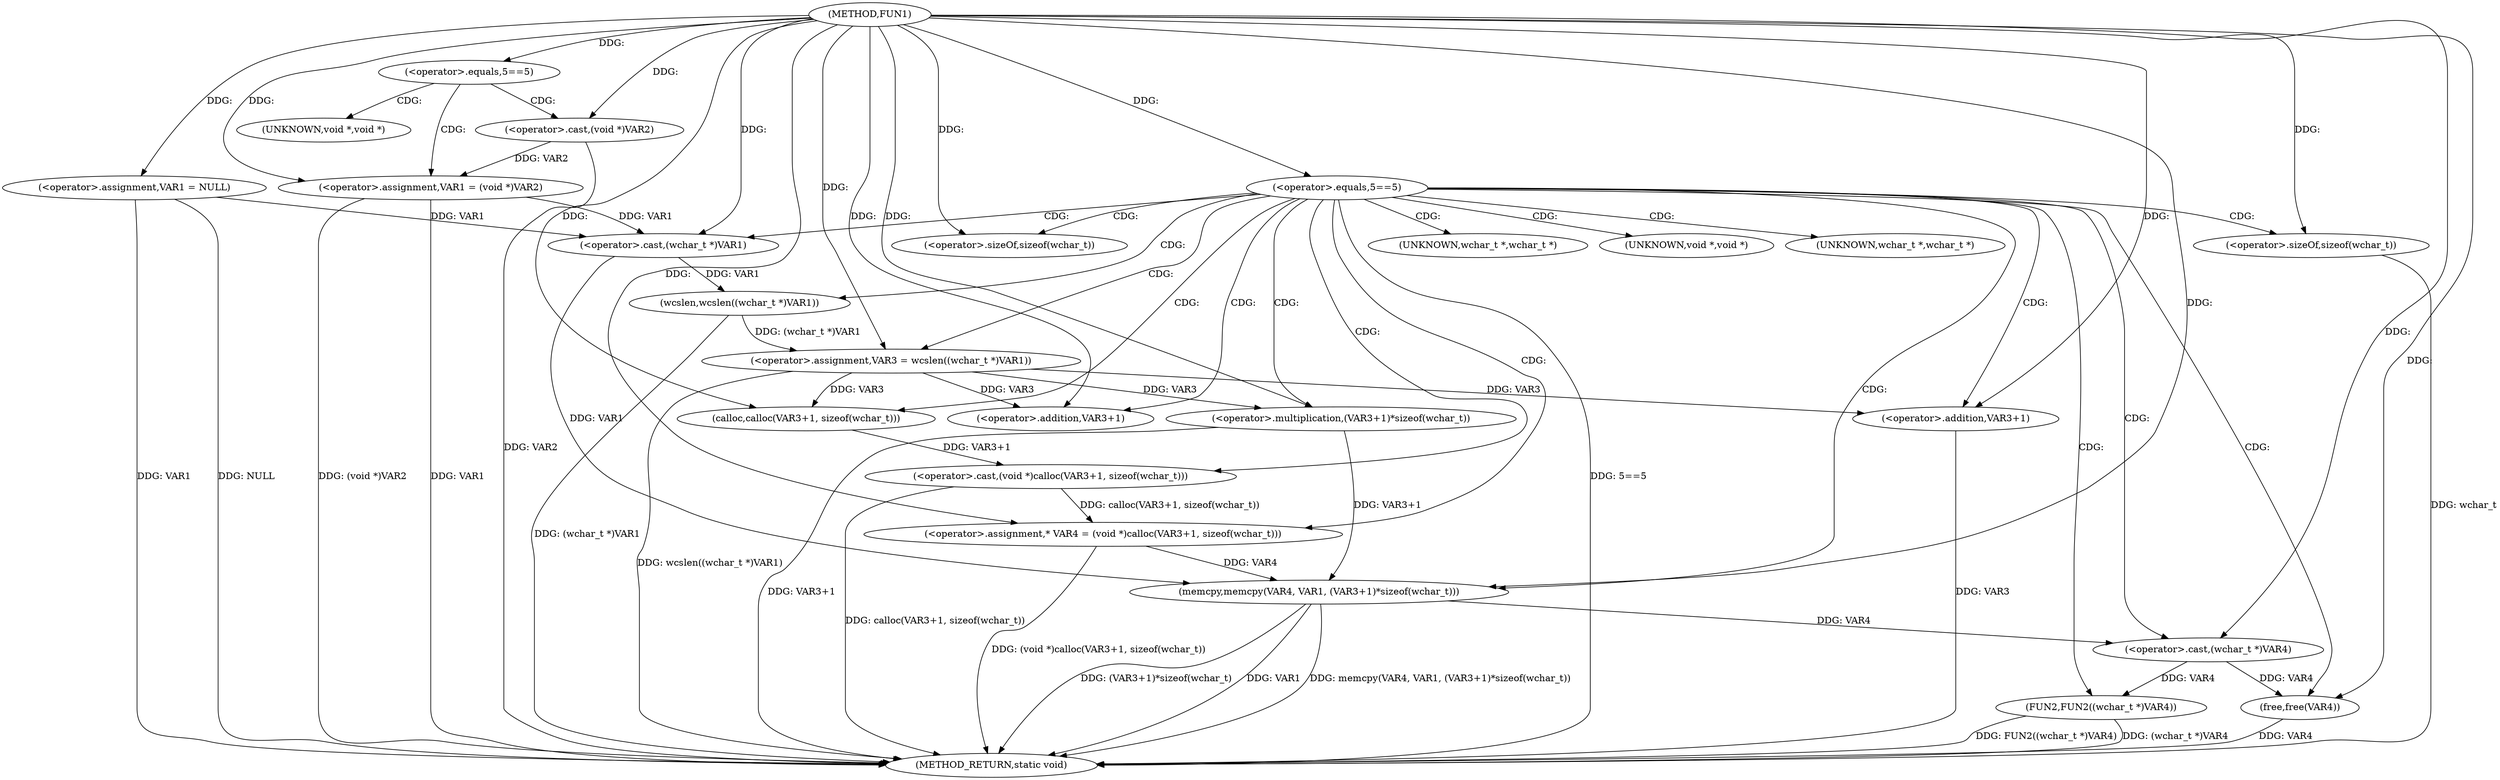 digraph FUN1 {  
"1000100" [label = "(METHOD,FUN1)" ]
"1000155" [label = "(METHOD_RETURN,static void)" ]
"1000103" [label = "(<operator>.assignment,VAR1 = NULL)" ]
"1000107" [label = "(<operator>.equals,5==5)" ]
"1000111" [label = "(<operator>.assignment,VAR1 = (void *)VAR2)" ]
"1000113" [label = "(<operator>.cast,(void *)VAR2)" ]
"1000117" [label = "(<operator>.equals,5==5)" ]
"1000123" [label = "(<operator>.assignment,VAR3 = wcslen((wchar_t *)VAR1))" ]
"1000125" [label = "(wcslen,wcslen((wchar_t *)VAR1))" ]
"1000126" [label = "(<operator>.cast,(wchar_t *)VAR1)" ]
"1000130" [label = "(<operator>.assignment,* VAR4 = (void *)calloc(VAR3+1, sizeof(wchar_t)))" ]
"1000132" [label = "(<operator>.cast,(void *)calloc(VAR3+1, sizeof(wchar_t)))" ]
"1000134" [label = "(calloc,calloc(VAR3+1, sizeof(wchar_t)))" ]
"1000135" [label = "(<operator>.addition,VAR3+1)" ]
"1000138" [label = "(<operator>.sizeOf,sizeof(wchar_t))" ]
"1000140" [label = "(memcpy,memcpy(VAR4, VAR1, (VAR3+1)*sizeof(wchar_t)))" ]
"1000143" [label = "(<operator>.multiplication,(VAR3+1)*sizeof(wchar_t))" ]
"1000144" [label = "(<operator>.addition,VAR3+1)" ]
"1000147" [label = "(<operator>.sizeOf,sizeof(wchar_t))" ]
"1000149" [label = "(FUN2,FUN2((wchar_t *)VAR4))" ]
"1000150" [label = "(<operator>.cast,(wchar_t *)VAR4)" ]
"1000153" [label = "(free,free(VAR4))" ]
"1000114" [label = "(UNKNOWN,void *,void *)" ]
"1000127" [label = "(UNKNOWN,wchar_t *,wchar_t *)" ]
"1000133" [label = "(UNKNOWN,void *,void *)" ]
"1000151" [label = "(UNKNOWN,wchar_t *,wchar_t *)" ]
  "1000117" -> "1000155"  [ label = "DDG: 5==5"] 
  "1000140" -> "1000155"  [ label = "DDG: VAR1"] 
  "1000123" -> "1000155"  [ label = "DDG: wcslen((wchar_t *)VAR1)"] 
  "1000103" -> "1000155"  [ label = "DDG: VAR1"] 
  "1000103" -> "1000155"  [ label = "DDG: NULL"] 
  "1000140" -> "1000155"  [ label = "DDG: memcpy(VAR4, VAR1, (VAR3+1)*sizeof(wchar_t))"] 
  "1000113" -> "1000155"  [ label = "DDG: VAR2"] 
  "1000111" -> "1000155"  [ label = "DDG: VAR1"] 
  "1000153" -> "1000155"  [ label = "DDG: VAR4"] 
  "1000111" -> "1000155"  [ label = "DDG: (void *)VAR2"] 
  "1000149" -> "1000155"  [ label = "DDG: (wchar_t *)VAR4"] 
  "1000125" -> "1000155"  [ label = "DDG: (wchar_t *)VAR1"] 
  "1000130" -> "1000155"  [ label = "DDG: (void *)calloc(VAR3+1, sizeof(wchar_t))"] 
  "1000143" -> "1000155"  [ label = "DDG: VAR3+1"] 
  "1000132" -> "1000155"  [ label = "DDG: calloc(VAR3+1, sizeof(wchar_t))"] 
  "1000149" -> "1000155"  [ label = "DDG: FUN2((wchar_t *)VAR4)"] 
  "1000147" -> "1000155"  [ label = "DDG: wchar_t"] 
  "1000140" -> "1000155"  [ label = "DDG: (VAR3+1)*sizeof(wchar_t)"] 
  "1000144" -> "1000155"  [ label = "DDG: VAR3"] 
  "1000100" -> "1000103"  [ label = "DDG: "] 
  "1000100" -> "1000107"  [ label = "DDG: "] 
  "1000113" -> "1000111"  [ label = "DDG: VAR2"] 
  "1000100" -> "1000111"  [ label = "DDG: "] 
  "1000100" -> "1000113"  [ label = "DDG: "] 
  "1000100" -> "1000117"  [ label = "DDG: "] 
  "1000125" -> "1000123"  [ label = "DDG: (wchar_t *)VAR1"] 
  "1000100" -> "1000123"  [ label = "DDG: "] 
  "1000126" -> "1000125"  [ label = "DDG: VAR1"] 
  "1000103" -> "1000126"  [ label = "DDG: VAR1"] 
  "1000111" -> "1000126"  [ label = "DDG: VAR1"] 
  "1000100" -> "1000126"  [ label = "DDG: "] 
  "1000132" -> "1000130"  [ label = "DDG: calloc(VAR3+1, sizeof(wchar_t))"] 
  "1000100" -> "1000130"  [ label = "DDG: "] 
  "1000134" -> "1000132"  [ label = "DDG: VAR3+1"] 
  "1000123" -> "1000134"  [ label = "DDG: VAR3"] 
  "1000100" -> "1000134"  [ label = "DDG: "] 
  "1000123" -> "1000135"  [ label = "DDG: VAR3"] 
  "1000100" -> "1000135"  [ label = "DDG: "] 
  "1000100" -> "1000138"  [ label = "DDG: "] 
  "1000130" -> "1000140"  [ label = "DDG: VAR4"] 
  "1000100" -> "1000140"  [ label = "DDG: "] 
  "1000126" -> "1000140"  [ label = "DDG: VAR1"] 
  "1000143" -> "1000140"  [ label = "DDG: VAR3+1"] 
  "1000100" -> "1000143"  [ label = "DDG: "] 
  "1000123" -> "1000143"  [ label = "DDG: VAR3"] 
  "1000100" -> "1000144"  [ label = "DDG: "] 
  "1000123" -> "1000144"  [ label = "DDG: VAR3"] 
  "1000100" -> "1000147"  [ label = "DDG: "] 
  "1000150" -> "1000149"  [ label = "DDG: VAR4"] 
  "1000140" -> "1000150"  [ label = "DDG: VAR4"] 
  "1000100" -> "1000150"  [ label = "DDG: "] 
  "1000150" -> "1000153"  [ label = "DDG: VAR4"] 
  "1000100" -> "1000153"  [ label = "DDG: "] 
  "1000107" -> "1000113"  [ label = "CDG: "] 
  "1000107" -> "1000111"  [ label = "CDG: "] 
  "1000107" -> "1000114"  [ label = "CDG: "] 
  "1000117" -> "1000125"  [ label = "CDG: "] 
  "1000117" -> "1000153"  [ label = "CDG: "] 
  "1000117" -> "1000143"  [ label = "CDG: "] 
  "1000117" -> "1000127"  [ label = "CDG: "] 
  "1000117" -> "1000126"  [ label = "CDG: "] 
  "1000117" -> "1000132"  [ label = "CDG: "] 
  "1000117" -> "1000123"  [ label = "CDG: "] 
  "1000117" -> "1000147"  [ label = "CDG: "] 
  "1000117" -> "1000151"  [ label = "CDG: "] 
  "1000117" -> "1000130"  [ label = "CDG: "] 
  "1000117" -> "1000150"  [ label = "CDG: "] 
  "1000117" -> "1000135"  [ label = "CDG: "] 
  "1000117" -> "1000133"  [ label = "CDG: "] 
  "1000117" -> "1000144"  [ label = "CDG: "] 
  "1000117" -> "1000149"  [ label = "CDG: "] 
  "1000117" -> "1000140"  [ label = "CDG: "] 
  "1000117" -> "1000138"  [ label = "CDG: "] 
  "1000117" -> "1000134"  [ label = "CDG: "] 
}

